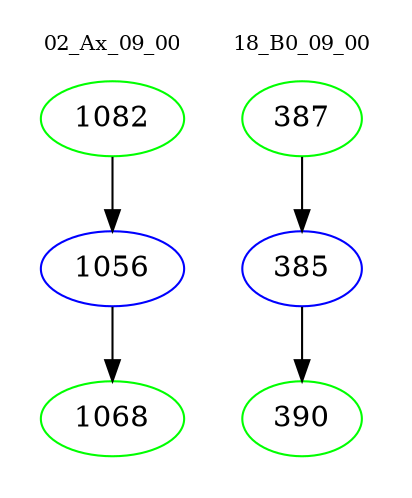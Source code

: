 digraph{
subgraph cluster_0 {
color = white
label = "02_Ax_09_00";
fontsize=10;
T0_1082 [label="1082", color="green"]
T0_1082 -> T0_1056 [color="black"]
T0_1056 [label="1056", color="blue"]
T0_1056 -> T0_1068 [color="black"]
T0_1068 [label="1068", color="green"]
}
subgraph cluster_1 {
color = white
label = "18_B0_09_00";
fontsize=10;
T1_387 [label="387", color="green"]
T1_387 -> T1_385 [color="black"]
T1_385 [label="385", color="blue"]
T1_385 -> T1_390 [color="black"]
T1_390 [label="390", color="green"]
}
}
